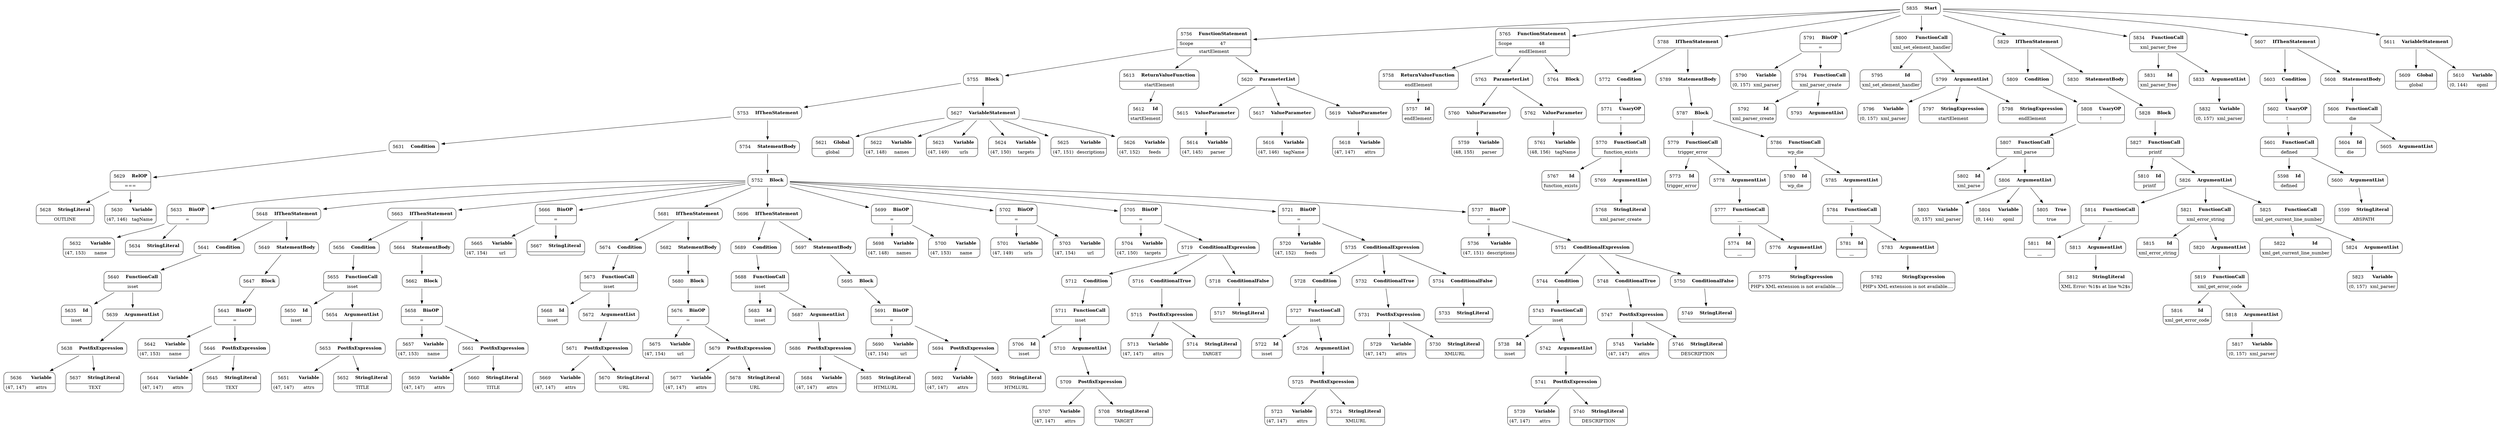 digraph ast {
node [shape=none];
5632 [label=<<TABLE border='1' cellspacing='0' cellpadding='10' style='rounded' ><TR><TD border='0'>5632</TD><TD border='0'><B>Variable</B></TD></TR><HR/><TR><TD border='0' cellpadding='5'>(47, 153)</TD><TD border='0' cellpadding='5'>name</TD></TR></TABLE>>];
5633 [label=<<TABLE border='1' cellspacing='0' cellpadding='10' style='rounded' ><TR><TD border='0'>5633</TD><TD border='0'><B>BinOP</B></TD></TR><HR/><TR><TD border='0' cellpadding='5' colspan='2'>=</TD></TR></TABLE>>];
5633 -> 5632 [weight=2];
5633 -> 5634 [weight=2];
5634 [label=<<TABLE border='1' cellspacing='0' cellpadding='10' style='rounded' ><TR><TD border='0'>5634</TD><TD border='0'><B>StringLiteral</B></TD></TR><HR/><TR><TD border='0' cellpadding='5' colspan='2'></TD></TR></TABLE>>];
5635 [label=<<TABLE border='1' cellspacing='0' cellpadding='10' style='rounded' ><TR><TD border='0'>5635</TD><TD border='0'><B>Id</B></TD></TR><HR/><TR><TD border='0' cellpadding='5' colspan='2'>isset</TD></TR></TABLE>>];
5636 [label=<<TABLE border='1' cellspacing='0' cellpadding='10' style='rounded' ><TR><TD border='0'>5636</TD><TD border='0'><B>Variable</B></TD></TR><HR/><TR><TD border='0' cellpadding='5'>(47, 147)</TD><TD border='0' cellpadding='5'>attrs</TD></TR></TABLE>>];
5637 [label=<<TABLE border='1' cellspacing='0' cellpadding='10' style='rounded' ><TR><TD border='0'>5637</TD><TD border='0'><B>StringLiteral</B></TD></TR><HR/><TR><TD border='0' cellpadding='5' colspan='2'>TEXT</TD></TR></TABLE>>];
5638 [label=<<TABLE border='1' cellspacing='0' cellpadding='10' style='rounded' ><TR><TD border='0'>5638</TD><TD border='0'><B>PostfixExpression</B></TD></TR></TABLE>>];
5638 -> 5636 [weight=2];
5638 -> 5637 [weight=2];
5639 [label=<<TABLE border='1' cellspacing='0' cellpadding='10' style='rounded' ><TR><TD border='0'>5639</TD><TD border='0'><B>ArgumentList</B></TD></TR></TABLE>>];
5639 -> 5638 [weight=2];
5640 [label=<<TABLE border='1' cellspacing='0' cellpadding='10' style='rounded' ><TR><TD border='0'>5640</TD><TD border='0'><B>FunctionCall</B></TD></TR><HR/><TR><TD border='0' cellpadding='5' colspan='2'>isset</TD></TR></TABLE>>];
5640 -> 5635 [weight=2];
5640 -> 5639 [weight=2];
5641 [label=<<TABLE border='1' cellspacing='0' cellpadding='10' style='rounded' ><TR><TD border='0'>5641</TD><TD border='0'><B>Condition</B></TD></TR></TABLE>>];
5641 -> 5640 [weight=2];
5642 [label=<<TABLE border='1' cellspacing='0' cellpadding='10' style='rounded' ><TR><TD border='0'>5642</TD><TD border='0'><B>Variable</B></TD></TR><HR/><TR><TD border='0' cellpadding='5'>(47, 153)</TD><TD border='0' cellpadding='5'>name</TD></TR></TABLE>>];
5643 [label=<<TABLE border='1' cellspacing='0' cellpadding='10' style='rounded' ><TR><TD border='0'>5643</TD><TD border='0'><B>BinOP</B></TD></TR><HR/><TR><TD border='0' cellpadding='5' colspan='2'>=</TD></TR></TABLE>>];
5643 -> 5642 [weight=2];
5643 -> 5646 [weight=2];
5644 [label=<<TABLE border='1' cellspacing='0' cellpadding='10' style='rounded' ><TR><TD border='0'>5644</TD><TD border='0'><B>Variable</B></TD></TR><HR/><TR><TD border='0' cellpadding='5'>(47, 147)</TD><TD border='0' cellpadding='5'>attrs</TD></TR></TABLE>>];
5645 [label=<<TABLE border='1' cellspacing='0' cellpadding='10' style='rounded' ><TR><TD border='0'>5645</TD><TD border='0'><B>StringLiteral</B></TD></TR><HR/><TR><TD border='0' cellpadding='5' colspan='2'>TEXT</TD></TR></TABLE>>];
5646 [label=<<TABLE border='1' cellspacing='0' cellpadding='10' style='rounded' ><TR><TD border='0'>5646</TD><TD border='0'><B>PostfixExpression</B></TD></TR></TABLE>>];
5646 -> 5644 [weight=2];
5646 -> 5645 [weight=2];
5647 [label=<<TABLE border='1' cellspacing='0' cellpadding='10' style='rounded' ><TR><TD border='0'>5647</TD><TD border='0'><B>Block</B></TD></TR></TABLE>>];
5647 -> 5643 [weight=2];
5648 [label=<<TABLE border='1' cellspacing='0' cellpadding='10' style='rounded' ><TR><TD border='0'>5648</TD><TD border='0'><B>IfThenStatement</B></TD></TR></TABLE>>];
5648 -> 5641 [weight=2];
5648 -> 5649 [weight=2];
5649 [label=<<TABLE border='1' cellspacing='0' cellpadding='10' style='rounded' ><TR><TD border='0'>5649</TD><TD border='0'><B>StatementBody</B></TD></TR></TABLE>>];
5649 -> 5647 [weight=2];
5650 [label=<<TABLE border='1' cellspacing='0' cellpadding='10' style='rounded' ><TR><TD border='0'>5650</TD><TD border='0'><B>Id</B></TD></TR><HR/><TR><TD border='0' cellpadding='5' colspan='2'>isset</TD></TR></TABLE>>];
5651 [label=<<TABLE border='1' cellspacing='0' cellpadding='10' style='rounded' ><TR><TD border='0'>5651</TD><TD border='0'><B>Variable</B></TD></TR><HR/><TR><TD border='0' cellpadding='5'>(47, 147)</TD><TD border='0' cellpadding='5'>attrs</TD></TR></TABLE>>];
5652 [label=<<TABLE border='1' cellspacing='0' cellpadding='10' style='rounded' ><TR><TD border='0'>5652</TD><TD border='0'><B>StringLiteral</B></TD></TR><HR/><TR><TD border='0' cellpadding='5' colspan='2'>TITLE</TD></TR></TABLE>>];
5653 [label=<<TABLE border='1' cellspacing='0' cellpadding='10' style='rounded' ><TR><TD border='0'>5653</TD><TD border='0'><B>PostfixExpression</B></TD></TR></TABLE>>];
5653 -> 5651 [weight=2];
5653 -> 5652 [weight=2];
5654 [label=<<TABLE border='1' cellspacing='0' cellpadding='10' style='rounded' ><TR><TD border='0'>5654</TD><TD border='0'><B>ArgumentList</B></TD></TR></TABLE>>];
5654 -> 5653 [weight=2];
5655 [label=<<TABLE border='1' cellspacing='0' cellpadding='10' style='rounded' ><TR><TD border='0'>5655</TD><TD border='0'><B>FunctionCall</B></TD></TR><HR/><TR><TD border='0' cellpadding='5' colspan='2'>isset</TD></TR></TABLE>>];
5655 -> 5650 [weight=2];
5655 -> 5654 [weight=2];
5656 [label=<<TABLE border='1' cellspacing='0' cellpadding='10' style='rounded' ><TR><TD border='0'>5656</TD><TD border='0'><B>Condition</B></TD></TR></TABLE>>];
5656 -> 5655 [weight=2];
5657 [label=<<TABLE border='1' cellspacing='0' cellpadding='10' style='rounded' ><TR><TD border='0'>5657</TD><TD border='0'><B>Variable</B></TD></TR><HR/><TR><TD border='0' cellpadding='5'>(47, 153)</TD><TD border='0' cellpadding='5'>name</TD></TR></TABLE>>];
5658 [label=<<TABLE border='1' cellspacing='0' cellpadding='10' style='rounded' ><TR><TD border='0'>5658</TD><TD border='0'><B>BinOP</B></TD></TR><HR/><TR><TD border='0' cellpadding='5' colspan='2'>=</TD></TR></TABLE>>];
5658 -> 5657 [weight=2];
5658 -> 5661 [weight=2];
5659 [label=<<TABLE border='1' cellspacing='0' cellpadding='10' style='rounded' ><TR><TD border='0'>5659</TD><TD border='0'><B>Variable</B></TD></TR><HR/><TR><TD border='0' cellpadding='5'>(47, 147)</TD><TD border='0' cellpadding='5'>attrs</TD></TR></TABLE>>];
5660 [label=<<TABLE border='1' cellspacing='0' cellpadding='10' style='rounded' ><TR><TD border='0'>5660</TD><TD border='0'><B>StringLiteral</B></TD></TR><HR/><TR><TD border='0' cellpadding='5' colspan='2'>TITLE</TD></TR></TABLE>>];
5661 [label=<<TABLE border='1' cellspacing='0' cellpadding='10' style='rounded' ><TR><TD border='0'>5661</TD><TD border='0'><B>PostfixExpression</B></TD></TR></TABLE>>];
5661 -> 5659 [weight=2];
5661 -> 5660 [weight=2];
5662 [label=<<TABLE border='1' cellspacing='0' cellpadding='10' style='rounded' ><TR><TD border='0'>5662</TD><TD border='0'><B>Block</B></TD></TR></TABLE>>];
5662 -> 5658 [weight=2];
5663 [label=<<TABLE border='1' cellspacing='0' cellpadding='10' style='rounded' ><TR><TD border='0'>5663</TD><TD border='0'><B>IfThenStatement</B></TD></TR></TABLE>>];
5663 -> 5656 [weight=2];
5663 -> 5664 [weight=2];
5664 [label=<<TABLE border='1' cellspacing='0' cellpadding='10' style='rounded' ><TR><TD border='0'>5664</TD><TD border='0'><B>StatementBody</B></TD></TR></TABLE>>];
5664 -> 5662 [weight=2];
5665 [label=<<TABLE border='1' cellspacing='0' cellpadding='10' style='rounded' ><TR><TD border='0'>5665</TD><TD border='0'><B>Variable</B></TD></TR><HR/><TR><TD border='0' cellpadding='5'>(47, 154)</TD><TD border='0' cellpadding='5'>url</TD></TR></TABLE>>];
5666 [label=<<TABLE border='1' cellspacing='0' cellpadding='10' style='rounded' ><TR><TD border='0'>5666</TD><TD border='0'><B>BinOP</B></TD></TR><HR/><TR><TD border='0' cellpadding='5' colspan='2'>=</TD></TR></TABLE>>];
5666 -> 5665 [weight=2];
5666 -> 5667 [weight=2];
5667 [label=<<TABLE border='1' cellspacing='0' cellpadding='10' style='rounded' ><TR><TD border='0'>5667</TD><TD border='0'><B>StringLiteral</B></TD></TR><HR/><TR><TD border='0' cellpadding='5' colspan='2'></TD></TR></TABLE>>];
5668 [label=<<TABLE border='1' cellspacing='0' cellpadding='10' style='rounded' ><TR><TD border='0'>5668</TD><TD border='0'><B>Id</B></TD></TR><HR/><TR><TD border='0' cellpadding='5' colspan='2'>isset</TD></TR></TABLE>>];
5669 [label=<<TABLE border='1' cellspacing='0' cellpadding='10' style='rounded' ><TR><TD border='0'>5669</TD><TD border='0'><B>Variable</B></TD></TR><HR/><TR><TD border='0' cellpadding='5'>(47, 147)</TD><TD border='0' cellpadding='5'>attrs</TD></TR></TABLE>>];
5670 [label=<<TABLE border='1' cellspacing='0' cellpadding='10' style='rounded' ><TR><TD border='0'>5670</TD><TD border='0'><B>StringLiteral</B></TD></TR><HR/><TR><TD border='0' cellpadding='5' colspan='2'>URL</TD></TR></TABLE>>];
5671 [label=<<TABLE border='1' cellspacing='0' cellpadding='10' style='rounded' ><TR><TD border='0'>5671</TD><TD border='0'><B>PostfixExpression</B></TD></TR></TABLE>>];
5671 -> 5669 [weight=2];
5671 -> 5670 [weight=2];
5672 [label=<<TABLE border='1' cellspacing='0' cellpadding='10' style='rounded' ><TR><TD border='0'>5672</TD><TD border='0'><B>ArgumentList</B></TD></TR></TABLE>>];
5672 -> 5671 [weight=2];
5673 [label=<<TABLE border='1' cellspacing='0' cellpadding='10' style='rounded' ><TR><TD border='0'>5673</TD><TD border='0'><B>FunctionCall</B></TD></TR><HR/><TR><TD border='0' cellpadding='5' colspan='2'>isset</TD></TR></TABLE>>];
5673 -> 5668 [weight=2];
5673 -> 5672 [weight=2];
5674 [label=<<TABLE border='1' cellspacing='0' cellpadding='10' style='rounded' ><TR><TD border='0'>5674</TD><TD border='0'><B>Condition</B></TD></TR></TABLE>>];
5674 -> 5673 [weight=2];
5675 [label=<<TABLE border='1' cellspacing='0' cellpadding='10' style='rounded' ><TR><TD border='0'>5675</TD><TD border='0'><B>Variable</B></TD></TR><HR/><TR><TD border='0' cellpadding='5'>(47, 154)</TD><TD border='0' cellpadding='5'>url</TD></TR></TABLE>>];
5676 [label=<<TABLE border='1' cellspacing='0' cellpadding='10' style='rounded' ><TR><TD border='0'>5676</TD><TD border='0'><B>BinOP</B></TD></TR><HR/><TR><TD border='0' cellpadding='5' colspan='2'>=</TD></TR></TABLE>>];
5676 -> 5675 [weight=2];
5676 -> 5679 [weight=2];
5677 [label=<<TABLE border='1' cellspacing='0' cellpadding='10' style='rounded' ><TR><TD border='0'>5677</TD><TD border='0'><B>Variable</B></TD></TR><HR/><TR><TD border='0' cellpadding='5'>(47, 147)</TD><TD border='0' cellpadding='5'>attrs</TD></TR></TABLE>>];
5678 [label=<<TABLE border='1' cellspacing='0' cellpadding='10' style='rounded' ><TR><TD border='0'>5678</TD><TD border='0'><B>StringLiteral</B></TD></TR><HR/><TR><TD border='0' cellpadding='5' colspan='2'>URL</TD></TR></TABLE>>];
5679 [label=<<TABLE border='1' cellspacing='0' cellpadding='10' style='rounded' ><TR><TD border='0'>5679</TD><TD border='0'><B>PostfixExpression</B></TD></TR></TABLE>>];
5679 -> 5677 [weight=2];
5679 -> 5678 [weight=2];
5680 [label=<<TABLE border='1' cellspacing='0' cellpadding='10' style='rounded' ><TR><TD border='0'>5680</TD><TD border='0'><B>Block</B></TD></TR></TABLE>>];
5680 -> 5676 [weight=2];
5681 [label=<<TABLE border='1' cellspacing='0' cellpadding='10' style='rounded' ><TR><TD border='0'>5681</TD><TD border='0'><B>IfThenStatement</B></TD></TR></TABLE>>];
5681 -> 5674 [weight=2];
5681 -> 5682 [weight=2];
5682 [label=<<TABLE border='1' cellspacing='0' cellpadding='10' style='rounded' ><TR><TD border='0'>5682</TD><TD border='0'><B>StatementBody</B></TD></TR></TABLE>>];
5682 -> 5680 [weight=2];
5683 [label=<<TABLE border='1' cellspacing='0' cellpadding='10' style='rounded' ><TR><TD border='0'>5683</TD><TD border='0'><B>Id</B></TD></TR><HR/><TR><TD border='0' cellpadding='5' colspan='2'>isset</TD></TR></TABLE>>];
5684 [label=<<TABLE border='1' cellspacing='0' cellpadding='10' style='rounded' ><TR><TD border='0'>5684</TD><TD border='0'><B>Variable</B></TD></TR><HR/><TR><TD border='0' cellpadding='5'>(47, 147)</TD><TD border='0' cellpadding='5'>attrs</TD></TR></TABLE>>];
5685 [label=<<TABLE border='1' cellspacing='0' cellpadding='10' style='rounded' ><TR><TD border='0'>5685</TD><TD border='0'><B>StringLiteral</B></TD></TR><HR/><TR><TD border='0' cellpadding='5' colspan='2'>HTMLURL</TD></TR></TABLE>>];
5686 [label=<<TABLE border='1' cellspacing='0' cellpadding='10' style='rounded' ><TR><TD border='0'>5686</TD><TD border='0'><B>PostfixExpression</B></TD></TR></TABLE>>];
5686 -> 5684 [weight=2];
5686 -> 5685 [weight=2];
5687 [label=<<TABLE border='1' cellspacing='0' cellpadding='10' style='rounded' ><TR><TD border='0'>5687</TD><TD border='0'><B>ArgumentList</B></TD></TR></TABLE>>];
5687 -> 5686 [weight=2];
5688 [label=<<TABLE border='1' cellspacing='0' cellpadding='10' style='rounded' ><TR><TD border='0'>5688</TD><TD border='0'><B>FunctionCall</B></TD></TR><HR/><TR><TD border='0' cellpadding='5' colspan='2'>isset</TD></TR></TABLE>>];
5688 -> 5683 [weight=2];
5688 -> 5687 [weight=2];
5689 [label=<<TABLE border='1' cellspacing='0' cellpadding='10' style='rounded' ><TR><TD border='0'>5689</TD><TD border='0'><B>Condition</B></TD></TR></TABLE>>];
5689 -> 5688 [weight=2];
5690 [label=<<TABLE border='1' cellspacing='0' cellpadding='10' style='rounded' ><TR><TD border='0'>5690</TD><TD border='0'><B>Variable</B></TD></TR><HR/><TR><TD border='0' cellpadding='5'>(47, 154)</TD><TD border='0' cellpadding='5'>url</TD></TR></TABLE>>];
5691 [label=<<TABLE border='1' cellspacing='0' cellpadding='10' style='rounded' ><TR><TD border='0'>5691</TD><TD border='0'><B>BinOP</B></TD></TR><HR/><TR><TD border='0' cellpadding='5' colspan='2'>=</TD></TR></TABLE>>];
5691 -> 5690 [weight=2];
5691 -> 5694 [weight=2];
5692 [label=<<TABLE border='1' cellspacing='0' cellpadding='10' style='rounded' ><TR><TD border='0'>5692</TD><TD border='0'><B>Variable</B></TD></TR><HR/><TR><TD border='0' cellpadding='5'>(47, 147)</TD><TD border='0' cellpadding='5'>attrs</TD></TR></TABLE>>];
5693 [label=<<TABLE border='1' cellspacing='0' cellpadding='10' style='rounded' ><TR><TD border='0'>5693</TD><TD border='0'><B>StringLiteral</B></TD></TR><HR/><TR><TD border='0' cellpadding='5' colspan='2'>HTMLURL</TD></TR></TABLE>>];
5694 [label=<<TABLE border='1' cellspacing='0' cellpadding='10' style='rounded' ><TR><TD border='0'>5694</TD><TD border='0'><B>PostfixExpression</B></TD></TR></TABLE>>];
5694 -> 5692 [weight=2];
5694 -> 5693 [weight=2];
5695 [label=<<TABLE border='1' cellspacing='0' cellpadding='10' style='rounded' ><TR><TD border='0'>5695</TD><TD border='0'><B>Block</B></TD></TR></TABLE>>];
5695 -> 5691 [weight=2];
5696 [label=<<TABLE border='1' cellspacing='0' cellpadding='10' style='rounded' ><TR><TD border='0'>5696</TD><TD border='0'><B>IfThenStatement</B></TD></TR></TABLE>>];
5696 -> 5689 [weight=2];
5696 -> 5697 [weight=2];
5697 [label=<<TABLE border='1' cellspacing='0' cellpadding='10' style='rounded' ><TR><TD border='0'>5697</TD><TD border='0'><B>StatementBody</B></TD></TR></TABLE>>];
5697 -> 5695 [weight=2];
5698 [label=<<TABLE border='1' cellspacing='0' cellpadding='10' style='rounded' ><TR><TD border='0'>5698</TD><TD border='0'><B>Variable</B></TD></TR><HR/><TR><TD border='0' cellpadding='5'>(47, 148)</TD><TD border='0' cellpadding='5'>names</TD></TR></TABLE>>];
5699 [label=<<TABLE border='1' cellspacing='0' cellpadding='10' style='rounded' ><TR><TD border='0'>5699</TD><TD border='0'><B>BinOP</B></TD></TR><HR/><TR><TD border='0' cellpadding='5' colspan='2'>=</TD></TR></TABLE>>];
5699 -> 5698 [weight=2];
5699 -> 5700 [weight=2];
5700 [label=<<TABLE border='1' cellspacing='0' cellpadding='10' style='rounded' ><TR><TD border='0'>5700</TD><TD border='0'><B>Variable</B></TD></TR><HR/><TR><TD border='0' cellpadding='5'>(47, 153)</TD><TD border='0' cellpadding='5'>name</TD></TR></TABLE>>];
5701 [label=<<TABLE border='1' cellspacing='0' cellpadding='10' style='rounded' ><TR><TD border='0'>5701</TD><TD border='0'><B>Variable</B></TD></TR><HR/><TR><TD border='0' cellpadding='5'>(47, 149)</TD><TD border='0' cellpadding='5'>urls</TD></TR></TABLE>>];
5702 [label=<<TABLE border='1' cellspacing='0' cellpadding='10' style='rounded' ><TR><TD border='0'>5702</TD><TD border='0'><B>BinOP</B></TD></TR><HR/><TR><TD border='0' cellpadding='5' colspan='2'>=</TD></TR></TABLE>>];
5702 -> 5701 [weight=2];
5702 -> 5703 [weight=2];
5703 [label=<<TABLE border='1' cellspacing='0' cellpadding='10' style='rounded' ><TR><TD border='0'>5703</TD><TD border='0'><B>Variable</B></TD></TR><HR/><TR><TD border='0' cellpadding='5'>(47, 154)</TD><TD border='0' cellpadding='5'>url</TD></TR></TABLE>>];
5704 [label=<<TABLE border='1' cellspacing='0' cellpadding='10' style='rounded' ><TR><TD border='0'>5704</TD><TD border='0'><B>Variable</B></TD></TR><HR/><TR><TD border='0' cellpadding='5'>(47, 150)</TD><TD border='0' cellpadding='5'>targets</TD></TR></TABLE>>];
5705 [label=<<TABLE border='1' cellspacing='0' cellpadding='10' style='rounded' ><TR><TD border='0'>5705</TD><TD border='0'><B>BinOP</B></TD></TR><HR/><TR><TD border='0' cellpadding='5' colspan='2'>=</TD></TR></TABLE>>];
5705 -> 5704 [weight=2];
5705 -> 5719 [weight=2];
5706 [label=<<TABLE border='1' cellspacing='0' cellpadding='10' style='rounded' ><TR><TD border='0'>5706</TD><TD border='0'><B>Id</B></TD></TR><HR/><TR><TD border='0' cellpadding='5' colspan='2'>isset</TD></TR></TABLE>>];
5707 [label=<<TABLE border='1' cellspacing='0' cellpadding='10' style='rounded' ><TR><TD border='0'>5707</TD><TD border='0'><B>Variable</B></TD></TR><HR/><TR><TD border='0' cellpadding='5'>(47, 147)</TD><TD border='0' cellpadding='5'>attrs</TD></TR></TABLE>>];
5708 [label=<<TABLE border='1' cellspacing='0' cellpadding='10' style='rounded' ><TR><TD border='0'>5708</TD><TD border='0'><B>StringLiteral</B></TD></TR><HR/><TR><TD border='0' cellpadding='5' colspan='2'>TARGET</TD></TR></TABLE>>];
5709 [label=<<TABLE border='1' cellspacing='0' cellpadding='10' style='rounded' ><TR><TD border='0'>5709</TD><TD border='0'><B>PostfixExpression</B></TD></TR></TABLE>>];
5709 -> 5707 [weight=2];
5709 -> 5708 [weight=2];
5710 [label=<<TABLE border='1' cellspacing='0' cellpadding='10' style='rounded' ><TR><TD border='0'>5710</TD><TD border='0'><B>ArgumentList</B></TD></TR></TABLE>>];
5710 -> 5709 [weight=2];
5711 [label=<<TABLE border='1' cellspacing='0' cellpadding='10' style='rounded' ><TR><TD border='0'>5711</TD><TD border='0'><B>FunctionCall</B></TD></TR><HR/><TR><TD border='0' cellpadding='5' colspan='2'>isset</TD></TR></TABLE>>];
5711 -> 5706 [weight=2];
5711 -> 5710 [weight=2];
5712 [label=<<TABLE border='1' cellspacing='0' cellpadding='10' style='rounded' ><TR><TD border='0'>5712</TD><TD border='0'><B>Condition</B></TD></TR></TABLE>>];
5712 -> 5711 [weight=2];
5713 [label=<<TABLE border='1' cellspacing='0' cellpadding='10' style='rounded' ><TR><TD border='0'>5713</TD><TD border='0'><B>Variable</B></TD></TR><HR/><TR><TD border='0' cellpadding='5'>(47, 147)</TD><TD border='0' cellpadding='5'>attrs</TD></TR></TABLE>>];
5714 [label=<<TABLE border='1' cellspacing='0' cellpadding='10' style='rounded' ><TR><TD border='0'>5714</TD><TD border='0'><B>StringLiteral</B></TD></TR><HR/><TR><TD border='0' cellpadding='5' colspan='2'>TARGET</TD></TR></TABLE>>];
5715 [label=<<TABLE border='1' cellspacing='0' cellpadding='10' style='rounded' ><TR><TD border='0'>5715</TD><TD border='0'><B>PostfixExpression</B></TD></TR></TABLE>>];
5715 -> 5713 [weight=2];
5715 -> 5714 [weight=2];
5716 [label=<<TABLE border='1' cellspacing='0' cellpadding='10' style='rounded' ><TR><TD border='0'>5716</TD><TD border='0'><B>ConditionalTrue</B></TD></TR></TABLE>>];
5716 -> 5715 [weight=2];
5717 [label=<<TABLE border='1' cellspacing='0' cellpadding='10' style='rounded' ><TR><TD border='0'>5717</TD><TD border='0'><B>StringLiteral</B></TD></TR><HR/><TR><TD border='0' cellpadding='5' colspan='2'></TD></TR></TABLE>>];
5718 [label=<<TABLE border='1' cellspacing='0' cellpadding='10' style='rounded' ><TR><TD border='0'>5718</TD><TD border='0'><B>ConditionalFalse</B></TD></TR></TABLE>>];
5718 -> 5717 [weight=2];
5719 [label=<<TABLE border='1' cellspacing='0' cellpadding='10' style='rounded' ><TR><TD border='0'>5719</TD><TD border='0'><B>ConditionalExpression</B></TD></TR></TABLE>>];
5719 -> 5712 [weight=2];
5719 -> 5716 [weight=2];
5719 -> 5718 [weight=2];
5720 [label=<<TABLE border='1' cellspacing='0' cellpadding='10' style='rounded' ><TR><TD border='0'>5720</TD><TD border='0'><B>Variable</B></TD></TR><HR/><TR><TD border='0' cellpadding='5'>(47, 152)</TD><TD border='0' cellpadding='5'>feeds</TD></TR></TABLE>>];
5721 [label=<<TABLE border='1' cellspacing='0' cellpadding='10' style='rounded' ><TR><TD border='0'>5721</TD><TD border='0'><B>BinOP</B></TD></TR><HR/><TR><TD border='0' cellpadding='5' colspan='2'>=</TD></TR></TABLE>>];
5721 -> 5720 [weight=2];
5721 -> 5735 [weight=2];
5722 [label=<<TABLE border='1' cellspacing='0' cellpadding='10' style='rounded' ><TR><TD border='0'>5722</TD><TD border='0'><B>Id</B></TD></TR><HR/><TR><TD border='0' cellpadding='5' colspan='2'>isset</TD></TR></TABLE>>];
5723 [label=<<TABLE border='1' cellspacing='0' cellpadding='10' style='rounded' ><TR><TD border='0'>5723</TD><TD border='0'><B>Variable</B></TD></TR><HR/><TR><TD border='0' cellpadding='5'>(47, 147)</TD><TD border='0' cellpadding='5'>attrs</TD></TR></TABLE>>];
5724 [label=<<TABLE border='1' cellspacing='0' cellpadding='10' style='rounded' ><TR><TD border='0'>5724</TD><TD border='0'><B>StringLiteral</B></TD></TR><HR/><TR><TD border='0' cellpadding='5' colspan='2'>XMLURL</TD></TR></TABLE>>];
5725 [label=<<TABLE border='1' cellspacing='0' cellpadding='10' style='rounded' ><TR><TD border='0'>5725</TD><TD border='0'><B>PostfixExpression</B></TD></TR></TABLE>>];
5725 -> 5723 [weight=2];
5725 -> 5724 [weight=2];
5726 [label=<<TABLE border='1' cellspacing='0' cellpadding='10' style='rounded' ><TR><TD border='0'>5726</TD><TD border='0'><B>ArgumentList</B></TD></TR></TABLE>>];
5726 -> 5725 [weight=2];
5727 [label=<<TABLE border='1' cellspacing='0' cellpadding='10' style='rounded' ><TR><TD border='0'>5727</TD><TD border='0'><B>FunctionCall</B></TD></TR><HR/><TR><TD border='0' cellpadding='5' colspan='2'>isset</TD></TR></TABLE>>];
5727 -> 5722 [weight=2];
5727 -> 5726 [weight=2];
5728 [label=<<TABLE border='1' cellspacing='0' cellpadding='10' style='rounded' ><TR><TD border='0'>5728</TD><TD border='0'><B>Condition</B></TD></TR></TABLE>>];
5728 -> 5727 [weight=2];
5729 [label=<<TABLE border='1' cellspacing='0' cellpadding='10' style='rounded' ><TR><TD border='0'>5729</TD><TD border='0'><B>Variable</B></TD></TR><HR/><TR><TD border='0' cellpadding='5'>(47, 147)</TD><TD border='0' cellpadding='5'>attrs</TD></TR></TABLE>>];
5730 [label=<<TABLE border='1' cellspacing='0' cellpadding='10' style='rounded' ><TR><TD border='0'>5730</TD><TD border='0'><B>StringLiteral</B></TD></TR><HR/><TR><TD border='0' cellpadding='5' colspan='2'>XMLURL</TD></TR></TABLE>>];
5731 [label=<<TABLE border='1' cellspacing='0' cellpadding='10' style='rounded' ><TR><TD border='0'>5731</TD><TD border='0'><B>PostfixExpression</B></TD></TR></TABLE>>];
5731 -> 5729 [weight=2];
5731 -> 5730 [weight=2];
5732 [label=<<TABLE border='1' cellspacing='0' cellpadding='10' style='rounded' ><TR><TD border='0'>5732</TD><TD border='0'><B>ConditionalTrue</B></TD></TR></TABLE>>];
5732 -> 5731 [weight=2];
5733 [label=<<TABLE border='1' cellspacing='0' cellpadding='10' style='rounded' ><TR><TD border='0'>5733</TD><TD border='0'><B>StringLiteral</B></TD></TR><HR/><TR><TD border='0' cellpadding='5' colspan='2'></TD></TR></TABLE>>];
5734 [label=<<TABLE border='1' cellspacing='0' cellpadding='10' style='rounded' ><TR><TD border='0'>5734</TD><TD border='0'><B>ConditionalFalse</B></TD></TR></TABLE>>];
5734 -> 5733 [weight=2];
5735 [label=<<TABLE border='1' cellspacing='0' cellpadding='10' style='rounded' ><TR><TD border='0'>5735</TD><TD border='0'><B>ConditionalExpression</B></TD></TR></TABLE>>];
5735 -> 5728 [weight=2];
5735 -> 5732 [weight=2];
5735 -> 5734 [weight=2];
5736 [label=<<TABLE border='1' cellspacing='0' cellpadding='10' style='rounded' ><TR><TD border='0'>5736</TD><TD border='0'><B>Variable</B></TD></TR><HR/><TR><TD border='0' cellpadding='5'>(47, 151)</TD><TD border='0' cellpadding='5'>descriptions</TD></TR></TABLE>>];
5737 [label=<<TABLE border='1' cellspacing='0' cellpadding='10' style='rounded' ><TR><TD border='0'>5737</TD><TD border='0'><B>BinOP</B></TD></TR><HR/><TR><TD border='0' cellpadding='5' colspan='2'>=</TD></TR></TABLE>>];
5737 -> 5736 [weight=2];
5737 -> 5751 [weight=2];
5738 [label=<<TABLE border='1' cellspacing='0' cellpadding='10' style='rounded' ><TR><TD border='0'>5738</TD><TD border='0'><B>Id</B></TD></TR><HR/><TR><TD border='0' cellpadding='5' colspan='2'>isset</TD></TR></TABLE>>];
5739 [label=<<TABLE border='1' cellspacing='0' cellpadding='10' style='rounded' ><TR><TD border='0'>5739</TD><TD border='0'><B>Variable</B></TD></TR><HR/><TR><TD border='0' cellpadding='5'>(47, 147)</TD><TD border='0' cellpadding='5'>attrs</TD></TR></TABLE>>];
5740 [label=<<TABLE border='1' cellspacing='0' cellpadding='10' style='rounded' ><TR><TD border='0'>5740</TD><TD border='0'><B>StringLiteral</B></TD></TR><HR/><TR><TD border='0' cellpadding='5' colspan='2'>DESCRIPTION</TD></TR></TABLE>>];
5741 [label=<<TABLE border='1' cellspacing='0' cellpadding='10' style='rounded' ><TR><TD border='0'>5741</TD><TD border='0'><B>PostfixExpression</B></TD></TR></TABLE>>];
5741 -> 5739 [weight=2];
5741 -> 5740 [weight=2];
5742 [label=<<TABLE border='1' cellspacing='0' cellpadding='10' style='rounded' ><TR><TD border='0'>5742</TD><TD border='0'><B>ArgumentList</B></TD></TR></TABLE>>];
5742 -> 5741 [weight=2];
5743 [label=<<TABLE border='1' cellspacing='0' cellpadding='10' style='rounded' ><TR><TD border='0'>5743</TD><TD border='0'><B>FunctionCall</B></TD></TR><HR/><TR><TD border='0' cellpadding='5' colspan='2'>isset</TD></TR></TABLE>>];
5743 -> 5738 [weight=2];
5743 -> 5742 [weight=2];
5744 [label=<<TABLE border='1' cellspacing='0' cellpadding='10' style='rounded' ><TR><TD border='0'>5744</TD><TD border='0'><B>Condition</B></TD></TR></TABLE>>];
5744 -> 5743 [weight=2];
5745 [label=<<TABLE border='1' cellspacing='0' cellpadding='10' style='rounded' ><TR><TD border='0'>5745</TD><TD border='0'><B>Variable</B></TD></TR><HR/><TR><TD border='0' cellpadding='5'>(47, 147)</TD><TD border='0' cellpadding='5'>attrs</TD></TR></TABLE>>];
5746 [label=<<TABLE border='1' cellspacing='0' cellpadding='10' style='rounded' ><TR><TD border='0'>5746</TD><TD border='0'><B>StringLiteral</B></TD></TR><HR/><TR><TD border='0' cellpadding='5' colspan='2'>DESCRIPTION</TD></TR></TABLE>>];
5747 [label=<<TABLE border='1' cellspacing='0' cellpadding='10' style='rounded' ><TR><TD border='0'>5747</TD><TD border='0'><B>PostfixExpression</B></TD></TR></TABLE>>];
5747 -> 5745 [weight=2];
5747 -> 5746 [weight=2];
5748 [label=<<TABLE border='1' cellspacing='0' cellpadding='10' style='rounded' ><TR><TD border='0'>5748</TD><TD border='0'><B>ConditionalTrue</B></TD></TR></TABLE>>];
5748 -> 5747 [weight=2];
5749 [label=<<TABLE border='1' cellspacing='0' cellpadding='10' style='rounded' ><TR><TD border='0'>5749</TD><TD border='0'><B>StringLiteral</B></TD></TR><HR/><TR><TD border='0' cellpadding='5' colspan='2'></TD></TR></TABLE>>];
5750 [label=<<TABLE border='1' cellspacing='0' cellpadding='10' style='rounded' ><TR><TD border='0'>5750</TD><TD border='0'><B>ConditionalFalse</B></TD></TR></TABLE>>];
5750 -> 5749 [weight=2];
5751 [label=<<TABLE border='1' cellspacing='0' cellpadding='10' style='rounded' ><TR><TD border='0'>5751</TD><TD border='0'><B>ConditionalExpression</B></TD></TR></TABLE>>];
5751 -> 5744 [weight=2];
5751 -> 5748 [weight=2];
5751 -> 5750 [weight=2];
5752 [label=<<TABLE border='1' cellspacing='0' cellpadding='10' style='rounded' ><TR><TD border='0'>5752</TD><TD border='0'><B>Block</B></TD></TR></TABLE>>];
5752 -> 5633 [weight=2];
5752 -> 5648 [weight=2];
5752 -> 5663 [weight=2];
5752 -> 5666 [weight=2];
5752 -> 5681 [weight=2];
5752 -> 5696 [weight=2];
5752 -> 5699 [weight=2];
5752 -> 5702 [weight=2];
5752 -> 5705 [weight=2];
5752 -> 5721 [weight=2];
5752 -> 5737 [weight=2];
5753 [label=<<TABLE border='1' cellspacing='0' cellpadding='10' style='rounded' ><TR><TD border='0'>5753</TD><TD border='0'><B>IfThenStatement</B></TD></TR></TABLE>>];
5753 -> 5631 [weight=2];
5753 -> 5754 [weight=2];
5754 [label=<<TABLE border='1' cellspacing='0' cellpadding='10' style='rounded' ><TR><TD border='0'>5754</TD><TD border='0'><B>StatementBody</B></TD></TR></TABLE>>];
5754 -> 5752 [weight=2];
5755 [label=<<TABLE border='1' cellspacing='0' cellpadding='10' style='rounded' ><TR><TD border='0'>5755</TD><TD border='0'><B>Block</B></TD></TR></TABLE>>];
5755 -> 5627 [weight=2];
5755 -> 5753 [weight=2];
5756 [label=<<TABLE border='1' cellspacing='0' cellpadding='10' style='rounded' ><TR><TD border='0'>5756</TD><TD border='0'><B>FunctionStatement</B></TD></TR><HR/><TR><TD border='0' cellpadding='5'>Scope</TD><TD border='0' cellpadding='5'>47</TD></TR><HR/><TR><TD border='0' cellpadding='5' colspan='2'>startElement</TD></TR></TABLE>>];
5756 -> 5613 [weight=2];
5756 -> 5620 [weight=2];
5756 -> 5755 [weight=2];
5757 [label=<<TABLE border='1' cellspacing='0' cellpadding='10' style='rounded' ><TR><TD border='0'>5757</TD><TD border='0'><B>Id</B></TD></TR><HR/><TR><TD border='0' cellpadding='5' colspan='2'>endElement</TD></TR></TABLE>>];
5758 [label=<<TABLE border='1' cellspacing='0' cellpadding='10' style='rounded' ><TR><TD border='0'>5758</TD><TD border='0'><B>ReturnValueFunction</B></TD></TR><HR/><TR><TD border='0' cellpadding='5' colspan='2'>endElement</TD></TR></TABLE>>];
5758 -> 5757 [weight=2];
5759 [label=<<TABLE border='1' cellspacing='0' cellpadding='10' style='rounded' ><TR><TD border='0'>5759</TD><TD border='0'><B>Variable</B></TD></TR><HR/><TR><TD border='0' cellpadding='5'>(48, 155)</TD><TD border='0' cellpadding='5'>parser</TD></TR></TABLE>>];
5760 [label=<<TABLE border='1' cellspacing='0' cellpadding='10' style='rounded' ><TR><TD border='0'>5760</TD><TD border='0'><B>ValueParameter</B></TD></TR></TABLE>>];
5760 -> 5759 [weight=2];
5761 [label=<<TABLE border='1' cellspacing='0' cellpadding='10' style='rounded' ><TR><TD border='0'>5761</TD><TD border='0'><B>Variable</B></TD></TR><HR/><TR><TD border='0' cellpadding='5'>(48, 156)</TD><TD border='0' cellpadding='5'>tagName</TD></TR></TABLE>>];
5762 [label=<<TABLE border='1' cellspacing='0' cellpadding='10' style='rounded' ><TR><TD border='0'>5762</TD><TD border='0'><B>ValueParameter</B></TD></TR></TABLE>>];
5762 -> 5761 [weight=2];
5763 [label=<<TABLE border='1' cellspacing='0' cellpadding='10' style='rounded' ><TR><TD border='0'>5763</TD><TD border='0'><B>ParameterList</B></TD></TR></TABLE>>];
5763 -> 5760 [weight=2];
5763 -> 5762 [weight=2];
5764 [label=<<TABLE border='1' cellspacing='0' cellpadding='10' style='rounded' ><TR><TD border='0'>5764</TD><TD border='0'><B>Block</B></TD></TR></TABLE>>];
5765 [label=<<TABLE border='1' cellspacing='0' cellpadding='10' style='rounded' ><TR><TD border='0'>5765</TD><TD border='0'><B>FunctionStatement</B></TD></TR><HR/><TR><TD border='0' cellpadding='5'>Scope</TD><TD border='0' cellpadding='5'>48</TD></TR><HR/><TR><TD border='0' cellpadding='5' colspan='2'>endElement</TD></TR></TABLE>>];
5765 -> 5758 [weight=2];
5765 -> 5763 [weight=2];
5765 -> 5764 [weight=2];
5767 [label=<<TABLE border='1' cellspacing='0' cellpadding='10' style='rounded' ><TR><TD border='0'>5767</TD><TD border='0'><B>Id</B></TD></TR><HR/><TR><TD border='0' cellpadding='5' colspan='2'>function_exists</TD></TR></TABLE>>];
5768 [label=<<TABLE border='1' cellspacing='0' cellpadding='10' style='rounded' ><TR><TD border='0'>5768</TD><TD border='0'><B>StringLiteral</B></TD></TR><HR/><TR><TD border='0' cellpadding='5' colspan='2'>xml_parser_create</TD></TR></TABLE>>];
5769 [label=<<TABLE border='1' cellspacing='0' cellpadding='10' style='rounded' ><TR><TD border='0'>5769</TD><TD border='0'><B>ArgumentList</B></TD></TR></TABLE>>];
5769 -> 5768 [weight=2];
5770 [label=<<TABLE border='1' cellspacing='0' cellpadding='10' style='rounded' ><TR><TD border='0'>5770</TD><TD border='0'><B>FunctionCall</B></TD></TR><HR/><TR><TD border='0' cellpadding='5' colspan='2'>function_exists</TD></TR></TABLE>>];
5770 -> 5767 [weight=2];
5770 -> 5769 [weight=2];
5771 [label=<<TABLE border='1' cellspacing='0' cellpadding='10' style='rounded' ><TR><TD border='0'>5771</TD><TD border='0'><B>UnaryOP</B></TD></TR><HR/><TR><TD border='0' cellpadding='5' colspan='2'>!</TD></TR></TABLE>>];
5771 -> 5770 [weight=2];
5772 [label=<<TABLE border='1' cellspacing='0' cellpadding='10' style='rounded' ><TR><TD border='0'>5772</TD><TD border='0'><B>Condition</B></TD></TR></TABLE>>];
5772 -> 5771 [weight=2];
5773 [label=<<TABLE border='1' cellspacing='0' cellpadding='10' style='rounded' ><TR><TD border='0'>5773</TD><TD border='0'><B>Id</B></TD></TR><HR/><TR><TD border='0' cellpadding='5' colspan='2'>trigger_error</TD></TR></TABLE>>];
5774 [label=<<TABLE border='1' cellspacing='0' cellpadding='10' style='rounded' ><TR><TD border='0'>5774</TD><TD border='0'><B>Id</B></TD></TR><HR/><TR><TD border='0' cellpadding='5' colspan='2'>__</TD></TR></TABLE>>];
5775 [label=<<TABLE border='1' cellspacing='0' cellpadding='10' style='rounded' ><TR><TD border='0'>5775</TD><TD border='0'><B>StringExpression</B></TD></TR><HR/><TR><TD border='0' cellpadding='5' colspan='2'>PHP's XML extension is not available....</TD></TR></TABLE>>];
5776 [label=<<TABLE border='1' cellspacing='0' cellpadding='10' style='rounded' ><TR><TD border='0'>5776</TD><TD border='0'><B>ArgumentList</B></TD></TR></TABLE>>];
5776 -> 5775 [weight=2];
5777 [label=<<TABLE border='1' cellspacing='0' cellpadding='10' style='rounded' ><TR><TD border='0'>5777</TD><TD border='0'><B>FunctionCall</B></TD></TR><HR/><TR><TD border='0' cellpadding='5' colspan='2'>__</TD></TR></TABLE>>];
5777 -> 5774 [weight=2];
5777 -> 5776 [weight=2];
5778 [label=<<TABLE border='1' cellspacing='0' cellpadding='10' style='rounded' ><TR><TD border='0'>5778</TD><TD border='0'><B>ArgumentList</B></TD></TR></TABLE>>];
5778 -> 5777 [weight=2];
5779 [label=<<TABLE border='1' cellspacing='0' cellpadding='10' style='rounded' ><TR><TD border='0'>5779</TD><TD border='0'><B>FunctionCall</B></TD></TR><HR/><TR><TD border='0' cellpadding='5' colspan='2'>trigger_error</TD></TR></TABLE>>];
5779 -> 5773 [weight=2];
5779 -> 5778 [weight=2];
5780 [label=<<TABLE border='1' cellspacing='0' cellpadding='10' style='rounded' ><TR><TD border='0'>5780</TD><TD border='0'><B>Id</B></TD></TR><HR/><TR><TD border='0' cellpadding='5' colspan='2'>wp_die</TD></TR></TABLE>>];
5781 [label=<<TABLE border='1' cellspacing='0' cellpadding='10' style='rounded' ><TR><TD border='0'>5781</TD><TD border='0'><B>Id</B></TD></TR><HR/><TR><TD border='0' cellpadding='5' colspan='2'>__</TD></TR></TABLE>>];
5782 [label=<<TABLE border='1' cellspacing='0' cellpadding='10' style='rounded' ><TR><TD border='0'>5782</TD><TD border='0'><B>StringExpression</B></TD></TR><HR/><TR><TD border='0' cellpadding='5' colspan='2'>PHP's XML extension is not available....</TD></TR></TABLE>>];
5783 [label=<<TABLE border='1' cellspacing='0' cellpadding='10' style='rounded' ><TR><TD border='0'>5783</TD><TD border='0'><B>ArgumentList</B></TD></TR></TABLE>>];
5783 -> 5782 [weight=2];
5784 [label=<<TABLE border='1' cellspacing='0' cellpadding='10' style='rounded' ><TR><TD border='0'>5784</TD><TD border='0'><B>FunctionCall</B></TD></TR><HR/><TR><TD border='0' cellpadding='5' colspan='2'>__</TD></TR></TABLE>>];
5784 -> 5781 [weight=2];
5784 -> 5783 [weight=2];
5785 [label=<<TABLE border='1' cellspacing='0' cellpadding='10' style='rounded' ><TR><TD border='0'>5785</TD><TD border='0'><B>ArgumentList</B></TD></TR></TABLE>>];
5785 -> 5784 [weight=2];
5786 [label=<<TABLE border='1' cellspacing='0' cellpadding='10' style='rounded' ><TR><TD border='0'>5786</TD><TD border='0'><B>FunctionCall</B></TD></TR><HR/><TR><TD border='0' cellpadding='5' colspan='2'>wp_die</TD></TR></TABLE>>];
5786 -> 5780 [weight=2];
5786 -> 5785 [weight=2];
5787 [label=<<TABLE border='1' cellspacing='0' cellpadding='10' style='rounded' ><TR><TD border='0'>5787</TD><TD border='0'><B>Block</B></TD></TR></TABLE>>];
5787 -> 5779 [weight=2];
5787 -> 5786 [weight=2];
5788 [label=<<TABLE border='1' cellspacing='0' cellpadding='10' style='rounded' ><TR><TD border='0'>5788</TD><TD border='0'><B>IfThenStatement</B></TD></TR></TABLE>>];
5788 -> 5772 [weight=2];
5788 -> 5789 [weight=2];
5789 [label=<<TABLE border='1' cellspacing='0' cellpadding='10' style='rounded' ><TR><TD border='0'>5789</TD><TD border='0'><B>StatementBody</B></TD></TR></TABLE>>];
5789 -> 5787 [weight=2];
5790 [label=<<TABLE border='1' cellspacing='0' cellpadding='10' style='rounded' ><TR><TD border='0'>5790</TD><TD border='0'><B>Variable</B></TD></TR><HR/><TR><TD border='0' cellpadding='5'>(0, 157)</TD><TD border='0' cellpadding='5'>xml_parser</TD></TR></TABLE>>];
5791 [label=<<TABLE border='1' cellspacing='0' cellpadding='10' style='rounded' ><TR><TD border='0'>5791</TD><TD border='0'><B>BinOP</B></TD></TR><HR/><TR><TD border='0' cellpadding='5' colspan='2'>=</TD></TR></TABLE>>];
5791 -> 5790 [weight=2];
5791 -> 5794 [weight=2];
5792 [label=<<TABLE border='1' cellspacing='0' cellpadding='10' style='rounded' ><TR><TD border='0'>5792</TD><TD border='0'><B>Id</B></TD></TR><HR/><TR><TD border='0' cellpadding='5' colspan='2'>xml_parser_create</TD></TR></TABLE>>];
5793 [label=<<TABLE border='1' cellspacing='0' cellpadding='10' style='rounded' ><TR><TD border='0'>5793</TD><TD border='0'><B>ArgumentList</B></TD></TR></TABLE>>];
5794 [label=<<TABLE border='1' cellspacing='0' cellpadding='10' style='rounded' ><TR><TD border='0'>5794</TD><TD border='0'><B>FunctionCall</B></TD></TR><HR/><TR><TD border='0' cellpadding='5' colspan='2'>xml_parser_create</TD></TR></TABLE>>];
5794 -> 5792 [weight=2];
5794 -> 5793 [weight=2];
5795 [label=<<TABLE border='1' cellspacing='0' cellpadding='10' style='rounded' ><TR><TD border='0'>5795</TD><TD border='0'><B>Id</B></TD></TR><HR/><TR><TD border='0' cellpadding='5' colspan='2'>xml_set_element_handler</TD></TR></TABLE>>];
5796 [label=<<TABLE border='1' cellspacing='0' cellpadding='10' style='rounded' ><TR><TD border='0'>5796</TD><TD border='0'><B>Variable</B></TD></TR><HR/><TR><TD border='0' cellpadding='5'>(0, 157)</TD><TD border='0' cellpadding='5'>xml_parser</TD></TR></TABLE>>];
5797 [label=<<TABLE border='1' cellspacing='0' cellpadding='10' style='rounded' ><TR><TD border='0'>5797</TD><TD border='0'><B>StringExpression</B></TD></TR><HR/><TR><TD border='0' cellpadding='5' colspan='2'>startElement</TD></TR></TABLE>>];
5798 [label=<<TABLE border='1' cellspacing='0' cellpadding='10' style='rounded' ><TR><TD border='0'>5798</TD><TD border='0'><B>StringExpression</B></TD></TR><HR/><TR><TD border='0' cellpadding='5' colspan='2'>endElement</TD></TR></TABLE>>];
5799 [label=<<TABLE border='1' cellspacing='0' cellpadding='10' style='rounded' ><TR><TD border='0'>5799</TD><TD border='0'><B>ArgumentList</B></TD></TR></TABLE>>];
5799 -> 5796 [weight=2];
5799 -> 5797 [weight=2];
5799 -> 5798 [weight=2];
5800 [label=<<TABLE border='1' cellspacing='0' cellpadding='10' style='rounded' ><TR><TD border='0'>5800</TD><TD border='0'><B>FunctionCall</B></TD></TR><HR/><TR><TD border='0' cellpadding='5' colspan='2'>xml_set_element_handler</TD></TR></TABLE>>];
5800 -> 5795 [weight=2];
5800 -> 5799 [weight=2];
5802 [label=<<TABLE border='1' cellspacing='0' cellpadding='10' style='rounded' ><TR><TD border='0'>5802</TD><TD border='0'><B>Id</B></TD></TR><HR/><TR><TD border='0' cellpadding='5' colspan='2'>xml_parse</TD></TR></TABLE>>];
5803 [label=<<TABLE border='1' cellspacing='0' cellpadding='10' style='rounded' ><TR><TD border='0'>5803</TD><TD border='0'><B>Variable</B></TD></TR><HR/><TR><TD border='0' cellpadding='5'>(0, 157)</TD><TD border='0' cellpadding='5'>xml_parser</TD></TR></TABLE>>];
5804 [label=<<TABLE border='1' cellspacing='0' cellpadding='10' style='rounded' ><TR><TD border='0'>5804</TD><TD border='0'><B>Variable</B></TD></TR><HR/><TR><TD border='0' cellpadding='5'>(0, 144)</TD><TD border='0' cellpadding='5'>opml</TD></TR></TABLE>>];
5805 [label=<<TABLE border='1' cellspacing='0' cellpadding='10' style='rounded' ><TR><TD border='0'>5805</TD><TD border='0'><B>True</B></TD></TR><HR/><TR><TD border='0' cellpadding='5' colspan='2'>true</TD></TR></TABLE>>];
5806 [label=<<TABLE border='1' cellspacing='0' cellpadding='10' style='rounded' ><TR><TD border='0'>5806</TD><TD border='0'><B>ArgumentList</B></TD></TR></TABLE>>];
5806 -> 5803 [weight=2];
5806 -> 5804 [weight=2];
5806 -> 5805 [weight=2];
5807 [label=<<TABLE border='1' cellspacing='0' cellpadding='10' style='rounded' ><TR><TD border='0'>5807</TD><TD border='0'><B>FunctionCall</B></TD></TR><HR/><TR><TD border='0' cellpadding='5' colspan='2'>xml_parse</TD></TR></TABLE>>];
5807 -> 5802 [weight=2];
5807 -> 5806 [weight=2];
5808 [label=<<TABLE border='1' cellspacing='0' cellpadding='10' style='rounded' ><TR><TD border='0'>5808</TD><TD border='0'><B>UnaryOP</B></TD></TR><HR/><TR><TD border='0' cellpadding='5' colspan='2'>!</TD></TR></TABLE>>];
5808 -> 5807 [weight=2];
5809 [label=<<TABLE border='1' cellspacing='0' cellpadding='10' style='rounded' ><TR><TD border='0'>5809</TD><TD border='0'><B>Condition</B></TD></TR></TABLE>>];
5809 -> 5808 [weight=2];
5810 [label=<<TABLE border='1' cellspacing='0' cellpadding='10' style='rounded' ><TR><TD border='0'>5810</TD><TD border='0'><B>Id</B></TD></TR><HR/><TR><TD border='0' cellpadding='5' colspan='2'>printf</TD></TR></TABLE>>];
5811 [label=<<TABLE border='1' cellspacing='0' cellpadding='10' style='rounded' ><TR><TD border='0'>5811</TD><TD border='0'><B>Id</B></TD></TR><HR/><TR><TD border='0' cellpadding='5' colspan='2'>__</TD></TR></TABLE>>];
5812 [label=<<TABLE border='1' cellspacing='0' cellpadding='10' style='rounded' ><TR><TD border='0'>5812</TD><TD border='0'><B>StringLiteral</B></TD></TR><HR/><TR><TD border='0' cellpadding='5' colspan='2'>XML Error: %1$s at line %2$s</TD></TR></TABLE>>];
5813 [label=<<TABLE border='1' cellspacing='0' cellpadding='10' style='rounded' ><TR><TD border='0'>5813</TD><TD border='0'><B>ArgumentList</B></TD></TR></TABLE>>];
5813 -> 5812 [weight=2];
5814 [label=<<TABLE border='1' cellspacing='0' cellpadding='10' style='rounded' ><TR><TD border='0'>5814</TD><TD border='0'><B>FunctionCall</B></TD></TR><HR/><TR><TD border='0' cellpadding='5' colspan='2'>__</TD></TR></TABLE>>];
5814 -> 5811 [weight=2];
5814 -> 5813 [weight=2];
5815 [label=<<TABLE border='1' cellspacing='0' cellpadding='10' style='rounded' ><TR><TD border='0'>5815</TD><TD border='0'><B>Id</B></TD></TR><HR/><TR><TD border='0' cellpadding='5' colspan='2'>xml_error_string</TD></TR></TABLE>>];
5816 [label=<<TABLE border='1' cellspacing='0' cellpadding='10' style='rounded' ><TR><TD border='0'>5816</TD><TD border='0'><B>Id</B></TD></TR><HR/><TR><TD border='0' cellpadding='5' colspan='2'>xml_get_error_code</TD></TR></TABLE>>];
5817 [label=<<TABLE border='1' cellspacing='0' cellpadding='10' style='rounded' ><TR><TD border='0'>5817</TD><TD border='0'><B>Variable</B></TD></TR><HR/><TR><TD border='0' cellpadding='5'>(0, 157)</TD><TD border='0' cellpadding='5'>xml_parser</TD></TR></TABLE>>];
5818 [label=<<TABLE border='1' cellspacing='0' cellpadding='10' style='rounded' ><TR><TD border='0'>5818</TD><TD border='0'><B>ArgumentList</B></TD></TR></TABLE>>];
5818 -> 5817 [weight=2];
5819 [label=<<TABLE border='1' cellspacing='0' cellpadding='10' style='rounded' ><TR><TD border='0'>5819</TD><TD border='0'><B>FunctionCall</B></TD></TR><HR/><TR><TD border='0' cellpadding='5' colspan='2'>xml_get_error_code</TD></TR></TABLE>>];
5819 -> 5816 [weight=2];
5819 -> 5818 [weight=2];
5820 [label=<<TABLE border='1' cellspacing='0' cellpadding='10' style='rounded' ><TR><TD border='0'>5820</TD><TD border='0'><B>ArgumentList</B></TD></TR></TABLE>>];
5820 -> 5819 [weight=2];
5821 [label=<<TABLE border='1' cellspacing='0' cellpadding='10' style='rounded' ><TR><TD border='0'>5821</TD><TD border='0'><B>FunctionCall</B></TD></TR><HR/><TR><TD border='0' cellpadding='5' colspan='2'>xml_error_string</TD></TR></TABLE>>];
5821 -> 5815 [weight=2];
5821 -> 5820 [weight=2];
5822 [label=<<TABLE border='1' cellspacing='0' cellpadding='10' style='rounded' ><TR><TD border='0'>5822</TD><TD border='0'><B>Id</B></TD></TR><HR/><TR><TD border='0' cellpadding='5' colspan='2'>xml_get_current_line_number</TD></TR></TABLE>>];
5823 [label=<<TABLE border='1' cellspacing='0' cellpadding='10' style='rounded' ><TR><TD border='0'>5823</TD><TD border='0'><B>Variable</B></TD></TR><HR/><TR><TD border='0' cellpadding='5'>(0, 157)</TD><TD border='0' cellpadding='5'>xml_parser</TD></TR></TABLE>>];
5824 [label=<<TABLE border='1' cellspacing='0' cellpadding='10' style='rounded' ><TR><TD border='0'>5824</TD><TD border='0'><B>ArgumentList</B></TD></TR></TABLE>>];
5824 -> 5823 [weight=2];
5825 [label=<<TABLE border='1' cellspacing='0' cellpadding='10' style='rounded' ><TR><TD border='0'>5825</TD><TD border='0'><B>FunctionCall</B></TD></TR><HR/><TR><TD border='0' cellpadding='5' colspan='2'>xml_get_current_line_number</TD></TR></TABLE>>];
5825 -> 5822 [weight=2];
5825 -> 5824 [weight=2];
5826 [label=<<TABLE border='1' cellspacing='0' cellpadding='10' style='rounded' ><TR><TD border='0'>5826</TD><TD border='0'><B>ArgumentList</B></TD></TR></TABLE>>];
5826 -> 5814 [weight=2];
5826 -> 5821 [weight=2];
5826 -> 5825 [weight=2];
5827 [label=<<TABLE border='1' cellspacing='0' cellpadding='10' style='rounded' ><TR><TD border='0'>5827</TD><TD border='0'><B>FunctionCall</B></TD></TR><HR/><TR><TD border='0' cellpadding='5' colspan='2'>printf</TD></TR></TABLE>>];
5827 -> 5810 [weight=2];
5827 -> 5826 [weight=2];
5828 [label=<<TABLE border='1' cellspacing='0' cellpadding='10' style='rounded' ><TR><TD border='0'>5828</TD><TD border='0'><B>Block</B></TD></TR></TABLE>>];
5828 -> 5827 [weight=2];
5829 [label=<<TABLE border='1' cellspacing='0' cellpadding='10' style='rounded' ><TR><TD border='0'>5829</TD><TD border='0'><B>IfThenStatement</B></TD></TR></TABLE>>];
5829 -> 5809 [weight=2];
5829 -> 5830 [weight=2];
5830 [label=<<TABLE border='1' cellspacing='0' cellpadding='10' style='rounded' ><TR><TD border='0'>5830</TD><TD border='0'><B>StatementBody</B></TD></TR></TABLE>>];
5830 -> 5828 [weight=2];
5831 [label=<<TABLE border='1' cellspacing='0' cellpadding='10' style='rounded' ><TR><TD border='0'>5831</TD><TD border='0'><B>Id</B></TD></TR><HR/><TR><TD border='0' cellpadding='5' colspan='2'>xml_parser_free</TD></TR></TABLE>>];
5832 [label=<<TABLE border='1' cellspacing='0' cellpadding='10' style='rounded' ><TR><TD border='0'>5832</TD><TD border='0'><B>Variable</B></TD></TR><HR/><TR><TD border='0' cellpadding='5'>(0, 157)</TD><TD border='0' cellpadding='5'>xml_parser</TD></TR></TABLE>>];
5833 [label=<<TABLE border='1' cellspacing='0' cellpadding='10' style='rounded' ><TR><TD border='0'>5833</TD><TD border='0'><B>ArgumentList</B></TD></TR></TABLE>>];
5833 -> 5832 [weight=2];
5834 [label=<<TABLE border='1' cellspacing='0' cellpadding='10' style='rounded' ><TR><TD border='0'>5834</TD><TD border='0'><B>FunctionCall</B></TD></TR><HR/><TR><TD border='0' cellpadding='5' colspan='2'>xml_parser_free</TD></TR></TABLE>>];
5834 -> 5831 [weight=2];
5834 -> 5833 [weight=2];
5835 [label=<<TABLE border='1' cellspacing='0' cellpadding='10' style='rounded' ><TR><TD border='0'>5835</TD><TD border='0'><B>Start</B></TD></TR></TABLE>>];
5835 -> 5607 [weight=2];
5835 -> 5611 [weight=2];
5835 -> 5756 [weight=2];
5835 -> 5765 [weight=2];
5835 -> 5788 [weight=2];
5835 -> 5791 [weight=2];
5835 -> 5800 [weight=2];
5835 -> 5829 [weight=2];
5835 -> 5834 [weight=2];
5598 [label=<<TABLE border='1' cellspacing='0' cellpadding='10' style='rounded' ><TR><TD border='0'>5598</TD><TD border='0'><B>Id</B></TD></TR><HR/><TR><TD border='0' cellpadding='5' colspan='2'>defined</TD></TR></TABLE>>];
5599 [label=<<TABLE border='1' cellspacing='0' cellpadding='10' style='rounded' ><TR><TD border='0'>5599</TD><TD border='0'><B>StringLiteral</B></TD></TR><HR/><TR><TD border='0' cellpadding='5' colspan='2'>ABSPATH</TD></TR></TABLE>>];
5600 [label=<<TABLE border='1' cellspacing='0' cellpadding='10' style='rounded' ><TR><TD border='0'>5600</TD><TD border='0'><B>ArgumentList</B></TD></TR></TABLE>>];
5600 -> 5599 [weight=2];
5601 [label=<<TABLE border='1' cellspacing='0' cellpadding='10' style='rounded' ><TR><TD border='0'>5601</TD><TD border='0'><B>FunctionCall</B></TD></TR><HR/><TR><TD border='0' cellpadding='5' colspan='2'>defined</TD></TR></TABLE>>];
5601 -> 5598 [weight=2];
5601 -> 5600 [weight=2];
5602 [label=<<TABLE border='1' cellspacing='0' cellpadding='10' style='rounded' ><TR><TD border='0'>5602</TD><TD border='0'><B>UnaryOP</B></TD></TR><HR/><TR><TD border='0' cellpadding='5' colspan='2'>!</TD></TR></TABLE>>];
5602 -> 5601 [weight=2];
5603 [label=<<TABLE border='1' cellspacing='0' cellpadding='10' style='rounded' ><TR><TD border='0'>5603</TD><TD border='0'><B>Condition</B></TD></TR></TABLE>>];
5603 -> 5602 [weight=2];
5604 [label=<<TABLE border='1' cellspacing='0' cellpadding='10' style='rounded' ><TR><TD border='0'>5604</TD><TD border='0'><B>Id</B></TD></TR><HR/><TR><TD border='0' cellpadding='5' colspan='2'>die</TD></TR></TABLE>>];
5605 [label=<<TABLE border='1' cellspacing='0' cellpadding='10' style='rounded' ><TR><TD border='0'>5605</TD><TD border='0'><B>ArgumentList</B></TD></TR></TABLE>>];
5606 [label=<<TABLE border='1' cellspacing='0' cellpadding='10' style='rounded' ><TR><TD border='0'>5606</TD><TD border='0'><B>FunctionCall</B></TD></TR><HR/><TR><TD border='0' cellpadding='5' colspan='2'>die</TD></TR></TABLE>>];
5606 -> 5604 [weight=2];
5606 -> 5605 [weight=2];
5607 [label=<<TABLE border='1' cellspacing='0' cellpadding='10' style='rounded' ><TR><TD border='0'>5607</TD><TD border='0'><B>IfThenStatement</B></TD></TR></TABLE>>];
5607 -> 5603 [weight=2];
5607 -> 5608 [weight=2];
5608 [label=<<TABLE border='1' cellspacing='0' cellpadding='10' style='rounded' ><TR><TD border='0'>5608</TD><TD border='0'><B>StatementBody</B></TD></TR></TABLE>>];
5608 -> 5606 [weight=2];
5609 [label=<<TABLE border='1' cellspacing='0' cellpadding='10' style='rounded' ><TR><TD border='0'>5609</TD><TD border='0'><B>Global</B></TD></TR><HR/><TR><TD border='0' cellpadding='5' colspan='2'>global</TD></TR></TABLE>>];
5610 [label=<<TABLE border='1' cellspacing='0' cellpadding='10' style='rounded' ><TR><TD border='0'>5610</TD><TD border='0'><B>Variable</B></TD></TR><HR/><TR><TD border='0' cellpadding='5'>(0, 144)</TD><TD border='0' cellpadding='5'>opml</TD></TR></TABLE>>];
5611 [label=<<TABLE border='1' cellspacing='0' cellpadding='10' style='rounded' ><TR><TD border='0'>5611</TD><TD border='0'><B>VariableStatement</B></TD></TR></TABLE>>];
5611 -> 5609 [weight=2];
5611 -> 5610 [weight=2];
5612 [label=<<TABLE border='1' cellspacing='0' cellpadding='10' style='rounded' ><TR><TD border='0'>5612</TD><TD border='0'><B>Id</B></TD></TR><HR/><TR><TD border='0' cellpadding='5' colspan='2'>startElement</TD></TR></TABLE>>];
5613 [label=<<TABLE border='1' cellspacing='0' cellpadding='10' style='rounded' ><TR><TD border='0'>5613</TD><TD border='0'><B>ReturnValueFunction</B></TD></TR><HR/><TR><TD border='0' cellpadding='5' colspan='2'>startElement</TD></TR></TABLE>>];
5613 -> 5612 [weight=2];
5614 [label=<<TABLE border='1' cellspacing='0' cellpadding='10' style='rounded' ><TR><TD border='0'>5614</TD><TD border='0'><B>Variable</B></TD></TR><HR/><TR><TD border='0' cellpadding='5'>(47, 145)</TD><TD border='0' cellpadding='5'>parser</TD></TR></TABLE>>];
5615 [label=<<TABLE border='1' cellspacing='0' cellpadding='10' style='rounded' ><TR><TD border='0'>5615</TD><TD border='0'><B>ValueParameter</B></TD></TR></TABLE>>];
5615 -> 5614 [weight=2];
5616 [label=<<TABLE border='1' cellspacing='0' cellpadding='10' style='rounded' ><TR><TD border='0'>5616</TD><TD border='0'><B>Variable</B></TD></TR><HR/><TR><TD border='0' cellpadding='5'>(47, 146)</TD><TD border='0' cellpadding='5'>tagName</TD></TR></TABLE>>];
5617 [label=<<TABLE border='1' cellspacing='0' cellpadding='10' style='rounded' ><TR><TD border='0'>5617</TD><TD border='0'><B>ValueParameter</B></TD></TR></TABLE>>];
5617 -> 5616 [weight=2];
5618 [label=<<TABLE border='1' cellspacing='0' cellpadding='10' style='rounded' ><TR><TD border='0'>5618</TD><TD border='0'><B>Variable</B></TD></TR><HR/><TR><TD border='0' cellpadding='5'>(47, 147)</TD><TD border='0' cellpadding='5'>attrs</TD></TR></TABLE>>];
5619 [label=<<TABLE border='1' cellspacing='0' cellpadding='10' style='rounded' ><TR><TD border='0'>5619</TD><TD border='0'><B>ValueParameter</B></TD></TR></TABLE>>];
5619 -> 5618 [weight=2];
5620 [label=<<TABLE border='1' cellspacing='0' cellpadding='10' style='rounded' ><TR><TD border='0'>5620</TD><TD border='0'><B>ParameterList</B></TD></TR></TABLE>>];
5620 -> 5615 [weight=2];
5620 -> 5617 [weight=2];
5620 -> 5619 [weight=2];
5621 [label=<<TABLE border='1' cellspacing='0' cellpadding='10' style='rounded' ><TR><TD border='0'>5621</TD><TD border='0'><B>Global</B></TD></TR><HR/><TR><TD border='0' cellpadding='5' colspan='2'>global</TD></TR></TABLE>>];
5622 [label=<<TABLE border='1' cellspacing='0' cellpadding='10' style='rounded' ><TR><TD border='0'>5622</TD><TD border='0'><B>Variable</B></TD></TR><HR/><TR><TD border='0' cellpadding='5'>(47, 148)</TD><TD border='0' cellpadding='5'>names</TD></TR></TABLE>>];
5623 [label=<<TABLE border='1' cellspacing='0' cellpadding='10' style='rounded' ><TR><TD border='0'>5623</TD><TD border='0'><B>Variable</B></TD></TR><HR/><TR><TD border='0' cellpadding='5'>(47, 149)</TD><TD border='0' cellpadding='5'>urls</TD></TR></TABLE>>];
5624 [label=<<TABLE border='1' cellspacing='0' cellpadding='10' style='rounded' ><TR><TD border='0'>5624</TD><TD border='0'><B>Variable</B></TD></TR><HR/><TR><TD border='0' cellpadding='5'>(47, 150)</TD><TD border='0' cellpadding='5'>targets</TD></TR></TABLE>>];
5625 [label=<<TABLE border='1' cellspacing='0' cellpadding='10' style='rounded' ><TR><TD border='0'>5625</TD><TD border='0'><B>Variable</B></TD></TR><HR/><TR><TD border='0' cellpadding='5'>(47, 151)</TD><TD border='0' cellpadding='5'>descriptions</TD></TR></TABLE>>];
5626 [label=<<TABLE border='1' cellspacing='0' cellpadding='10' style='rounded' ><TR><TD border='0'>5626</TD><TD border='0'><B>Variable</B></TD></TR><HR/><TR><TD border='0' cellpadding='5'>(47, 152)</TD><TD border='0' cellpadding='5'>feeds</TD></TR></TABLE>>];
5627 [label=<<TABLE border='1' cellspacing='0' cellpadding='10' style='rounded' ><TR><TD border='0'>5627</TD><TD border='0'><B>VariableStatement</B></TD></TR></TABLE>>];
5627 -> 5621 [weight=2];
5627 -> 5622 [weight=2];
5627 -> 5623 [weight=2];
5627 -> 5624 [weight=2];
5627 -> 5625 [weight=2];
5627 -> 5626 [weight=2];
5628 [label=<<TABLE border='1' cellspacing='0' cellpadding='10' style='rounded' ><TR><TD border='0'>5628</TD><TD border='0'><B>StringLiteral</B></TD></TR><HR/><TR><TD border='0' cellpadding='5' colspan='2'>OUTLINE</TD></TR></TABLE>>];
5629 [label=<<TABLE border='1' cellspacing='0' cellpadding='10' style='rounded' ><TR><TD border='0'>5629</TD><TD border='0'><B>RelOP</B></TD></TR><HR/><TR><TD border='0' cellpadding='5' colspan='2'>===</TD></TR></TABLE>>];
5629 -> 5628 [weight=2];
5629 -> 5630 [weight=2];
5630 [label=<<TABLE border='1' cellspacing='0' cellpadding='10' style='rounded' ><TR><TD border='0'>5630</TD><TD border='0'><B>Variable</B></TD></TR><HR/><TR><TD border='0' cellpadding='5'>(47, 146)</TD><TD border='0' cellpadding='5'>tagName</TD></TR></TABLE>>];
5631 [label=<<TABLE border='1' cellspacing='0' cellpadding='10' style='rounded' ><TR><TD border='0'>5631</TD><TD border='0'><B>Condition</B></TD></TR></TABLE>>];
5631 -> 5629 [weight=2];
}

